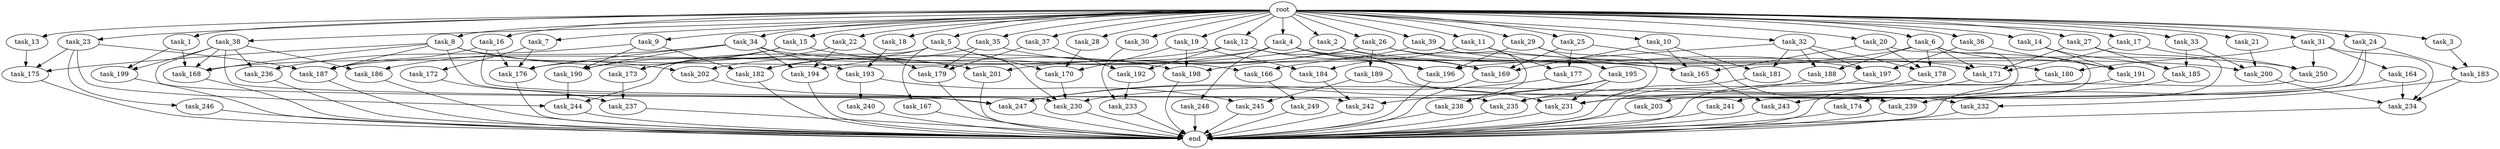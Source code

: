 digraph G {
  root [size="0.000000"];
  task_1 [size="102.400000"];
  task_2 [size="102.400000"];
  task_3 [size="102.400000"];
  task_4 [size="102.400000"];
  task_5 [size="102.400000"];
  task_6 [size="102.400000"];
  task_7 [size="102.400000"];
  task_8 [size="102.400000"];
  task_9 [size="102.400000"];
  task_10 [size="102.400000"];
  task_11 [size="102.400000"];
  task_12 [size="102.400000"];
  task_13 [size="102.400000"];
  task_14 [size="102.400000"];
  task_15 [size="102.400000"];
  task_16 [size="102.400000"];
  task_17 [size="102.400000"];
  task_18 [size="102.400000"];
  task_19 [size="102.400000"];
  task_20 [size="102.400000"];
  task_21 [size="102.400000"];
  task_22 [size="102.400000"];
  task_23 [size="102.400000"];
  task_24 [size="102.400000"];
  task_25 [size="102.400000"];
  task_26 [size="102.400000"];
  task_27 [size="102.400000"];
  task_28 [size="102.400000"];
  task_29 [size="102.400000"];
  task_30 [size="102.400000"];
  task_31 [size="102.400000"];
  task_32 [size="102.400000"];
  task_33 [size="102.400000"];
  task_34 [size="102.400000"];
  task_35 [size="102.400000"];
  task_36 [size="102.400000"];
  task_37 [size="102.400000"];
  task_38 [size="102.400000"];
  task_39 [size="102.400000"];
  task_164 [size="30923764531.200001"];
  task_165 [size="92771293593.600006"];
  task_166 [size="73014444032.000000"];
  task_167 [size="13743895347.200001"];
  task_168 [size="225056286310.400024"];
  task_169 [size="79886391705.600006"];
  task_170 [size="72155450572.800003"];
  task_171 [size="141733920768.000000"];
  task_172 [size="3435973836.800000"];
  task_173 [size="116823110451.200012"];
  task_174 [size="3435973836.800000"];
  task_175 [size="197568495616.000000"];
  task_176 [size="52398601011.200005"];
  task_177 [size="73014444032.000000"];
  task_178 [size="176952652595.200012"];
  task_179 [size="48103633715.200005"];
  task_180 [size="85899345920.000000"];
  task_181 [size="93630287052.800003"];
  task_182 [size="30923764531.200001"];
  task_183 [size="15461882265.600000"];
  task_184 [size="73014444032.000000"];
  task_185 [size="110810156236.800003"];
  task_186 [size="63565515980.800003"];
  task_187 [size="180388626432.000000"];
  task_188 [size="155477816115.200012"];
  task_189 [size="42090679500.800003"];
  task_190 [size="121118077747.200012"];
  task_191 [size="169221711462.400024"];
  task_192 [size="68719476736.000000"];
  task_193 [size="42949672960.000000"];
  task_194 [size="94489280512.000000"];
  task_195 [size="69578470195.199997"];
  task_196 [size="224197292851.200012"];
  task_197 [size="185542587187.200012"];
  task_198 [size="175234665676.800018"];
  task_199 [size="127990025420.800003"];
  task_200 [size="149464861900.800018"];
  task_201 [size="84181359001.600006"];
  task_202 [size="55834574848.000000"];
  task_203 [size="69578470195.199997"];
  task_230 [size="111669149696.000000"];
  task_231 [size="152041842278.399994"];
  task_232 [size="124554051584.000000"];
  task_233 [size="52398601011.200005"];
  task_234 [size="146028888064.000000"];
  task_235 [size="91053306675.200012"];
  task_236 [size="55834574848.000000"];
  task_237 [size="44667659878.400002"];
  task_238 [size="171798691840.000000"];
  task_239 [size="45526653337.600006"];
  task_240 [size="7730941132.800000"];
  task_241 [size="21474836480.000000"];
  task_242 [size="182965606809.600006"];
  task_243 [size="15461882265.600000"];
  task_244 [size="125413045043.200012"];
  task_245 [size="62706522521.600006"];
  task_246 [size="69578470195.199997"];
  task_247 [size="255980050841.600006"];
  task_248 [size="13743895347.200001"];
  task_249 [size="30923764531.200001"];
  task_250 [size="155477816115.200012"];
  end [size="0.000000"];

  root -> task_1 [size="1.000000"];
  root -> task_2 [size="1.000000"];
  root -> task_3 [size="1.000000"];
  root -> task_4 [size="1.000000"];
  root -> task_5 [size="1.000000"];
  root -> task_6 [size="1.000000"];
  root -> task_7 [size="1.000000"];
  root -> task_8 [size="1.000000"];
  root -> task_9 [size="1.000000"];
  root -> task_10 [size="1.000000"];
  root -> task_11 [size="1.000000"];
  root -> task_12 [size="1.000000"];
  root -> task_13 [size="1.000000"];
  root -> task_14 [size="1.000000"];
  root -> task_15 [size="1.000000"];
  root -> task_16 [size="1.000000"];
  root -> task_17 [size="1.000000"];
  root -> task_18 [size="1.000000"];
  root -> task_19 [size="1.000000"];
  root -> task_20 [size="1.000000"];
  root -> task_21 [size="1.000000"];
  root -> task_22 [size="1.000000"];
  root -> task_23 [size="1.000000"];
  root -> task_24 [size="1.000000"];
  root -> task_25 [size="1.000000"];
  root -> task_26 [size="1.000000"];
  root -> task_27 [size="1.000000"];
  root -> task_28 [size="1.000000"];
  root -> task_29 [size="1.000000"];
  root -> task_30 [size="1.000000"];
  root -> task_31 [size="1.000000"];
  root -> task_32 [size="1.000000"];
  root -> task_33 [size="1.000000"];
  root -> task_34 [size="1.000000"];
  root -> task_35 [size="1.000000"];
  root -> task_36 [size="1.000000"];
  root -> task_37 [size="1.000000"];
  root -> task_38 [size="1.000000"];
  root -> task_39 [size="1.000000"];
  task_1 -> task_168 [size="838860800.000000"];
  task_1 -> task_199 [size="838860800.000000"];
  task_2 -> task_169 [size="536870912.000000"];
  task_2 -> task_180 [size="536870912.000000"];
  task_2 -> task_187 [size="536870912.000000"];
  task_3 -> task_183 [size="75497472.000000"];
  task_4 -> task_169 [size="134217728.000000"];
  task_4 -> task_171 [size="134217728.000000"];
  task_4 -> task_176 [size="134217728.000000"];
  task_4 -> task_182 [size="134217728.000000"];
  task_4 -> task_196 [size="134217728.000000"];
  task_4 -> task_248 [size="134217728.000000"];
  task_5 -> task_167 [size="134217728.000000"];
  task_5 -> task_170 [size="134217728.000000"];
  task_5 -> task_202 [size="134217728.000000"];
  task_5 -> task_230 [size="134217728.000000"];
  task_5 -> task_244 [size="134217728.000000"];
  task_6 -> task_166 [size="679477248.000000"];
  task_6 -> task_171 [size="679477248.000000"];
  task_6 -> task_178 [size="679477248.000000"];
  task_6 -> task_188 [size="679477248.000000"];
  task_6 -> task_191 [size="679477248.000000"];
  task_6 -> task_203 [size="679477248.000000"];
  task_7 -> task_172 [size="33554432.000000"];
  task_7 -> task_176 [size="33554432.000000"];
  task_8 -> task_168 [size="411041792.000000"];
  task_8 -> task_175 [size="411041792.000000"];
  task_8 -> task_187 [size="411041792.000000"];
  task_8 -> task_201 [size="411041792.000000"];
  task_8 -> task_202 [size="411041792.000000"];
  task_8 -> task_242 [size="411041792.000000"];
  task_9 -> task_182 [size="134217728.000000"];
  task_9 -> task_190 [size="134217728.000000"];
  task_9 -> task_236 [size="134217728.000000"];
  task_10 -> task_165 [size="75497472.000000"];
  task_10 -> task_169 [size="75497472.000000"];
  task_10 -> task_181 [size="75497472.000000"];
  task_11 -> task_177 [size="679477248.000000"];
  task_11 -> task_184 [size="679477248.000000"];
  task_11 -> task_250 [size="679477248.000000"];
  task_12 -> task_168 [size="536870912.000000"];
  task_12 -> task_192 [size="536870912.000000"];
  task_12 -> task_196 [size="536870912.000000"];
  task_12 -> task_232 [size="536870912.000000"];
  task_13 -> task_175 [size="838860800.000000"];
  task_14 -> task_185 [size="838860800.000000"];
  task_14 -> task_191 [size="838860800.000000"];
  task_15 -> task_173 [size="838860800.000000"];
  task_15 -> task_190 [size="838860800.000000"];
  task_15 -> task_198 [size="838860800.000000"];
  task_16 -> task_176 [size="134217728.000000"];
  task_16 -> task_187 [size="134217728.000000"];
  task_16 -> task_235 [size="134217728.000000"];
  task_17 -> task_171 [size="536870912.000000"];
  task_17 -> task_250 [size="536870912.000000"];
  task_18 -> task_193 [size="209715200.000000"];
  task_19 -> task_170 [size="33554432.000000"];
  task_19 -> task_184 [size="33554432.000000"];
  task_19 -> task_198 [size="33554432.000000"];
  task_20 -> task_165 [size="209715200.000000"];
  task_20 -> task_178 [size="209715200.000000"];
  task_20 -> task_241 [size="209715200.000000"];
  task_21 -> task_200 [size="838860800.000000"];
  task_22 -> task_173 [size="301989888.000000"];
  task_22 -> task_179 [size="301989888.000000"];
  task_22 -> task_194 [size="301989888.000000"];
  task_23 -> task_175 [size="679477248.000000"];
  task_23 -> task_187 [size="679477248.000000"];
  task_23 -> task_244 [size="679477248.000000"];
  task_23 -> task_246 [size="679477248.000000"];
  task_24 -> task_183 [size="75497472.000000"];
  task_24 -> task_231 [size="75497472.000000"];
  task_24 -> task_243 [size="75497472.000000"];
  task_25 -> task_169 [size="33554432.000000"];
  task_25 -> task_177 [size="33554432.000000"];
  task_25 -> task_239 [size="33554432.000000"];
  task_26 -> task_165 [size="411041792.000000"];
  task_26 -> task_189 [size="411041792.000000"];
  task_26 -> task_194 [size="411041792.000000"];
  task_26 -> task_200 [size="411041792.000000"];
  task_26 -> task_201 [size="411041792.000000"];
  task_27 -> task_171 [size="33554432.000000"];
  task_27 -> task_174 [size="33554432.000000"];
  task_27 -> task_185 [size="33554432.000000"];
  task_28 -> task_170 [size="536870912.000000"];
  task_29 -> task_195 [size="679477248.000000"];
  task_29 -> task_196 [size="679477248.000000"];
  task_29 -> task_235 [size="679477248.000000"];
  task_30 -> task_233 [size="301989888.000000"];
  task_31 -> task_164 [size="301989888.000000"];
  task_31 -> task_180 [size="301989888.000000"];
  task_31 -> task_234 [size="301989888.000000"];
  task_31 -> task_250 [size="301989888.000000"];
  task_32 -> task_178 [size="838860800.000000"];
  task_32 -> task_181 [size="838860800.000000"];
  task_32 -> task_188 [size="838860800.000000"];
  task_32 -> task_196 [size="838860800.000000"];
  task_32 -> task_197 [size="838860800.000000"];
  task_33 -> task_185 [size="209715200.000000"];
  task_33 -> task_200 [size="209715200.000000"];
  task_34 -> task_165 [size="209715200.000000"];
  task_34 -> task_176 [size="209715200.000000"];
  task_34 -> task_186 [size="209715200.000000"];
  task_34 -> task_190 [size="209715200.000000"];
  task_34 -> task_193 [size="209715200.000000"];
  task_34 -> task_194 [size="209715200.000000"];
  task_35 -> task_166 [size="33554432.000000"];
  task_35 -> task_179 [size="33554432.000000"];
  task_35 -> task_182 [size="33554432.000000"];
  task_36 -> task_191 [size="134217728.000000"];
  task_36 -> task_197 [size="134217728.000000"];
  task_37 -> task_179 [size="134217728.000000"];
  task_37 -> task_192 [size="134217728.000000"];
  task_38 -> task_168 [size="411041792.000000"];
  task_38 -> task_186 [size="411041792.000000"];
  task_38 -> task_199 [size="411041792.000000"];
  task_38 -> task_230 [size="411041792.000000"];
  task_38 -> task_236 [size="411041792.000000"];
  task_38 -> task_247 [size="411041792.000000"];
  task_39 -> task_197 [size="838860800.000000"];
  task_39 -> task_198 [size="838860800.000000"];
  task_39 -> task_238 [size="838860800.000000"];
  task_164 -> task_234 [size="411041792.000000"];
  task_164 -> task_239 [size="411041792.000000"];
  task_165 -> task_243 [size="75497472.000000"];
  task_166 -> task_249 [size="301989888.000000"];
  task_167 -> end [size="1.000000"];
  task_168 -> end [size="1.000000"];
  task_169 -> end [size="1.000000"];
  task_170 -> task_230 [size="411041792.000000"];
  task_171 -> task_231 [size="33554432.000000"];
  task_172 -> task_237 [size="134217728.000000"];
  task_173 -> task_237 [size="301989888.000000"];
  task_174 -> end [size="1.000000"];
  task_175 -> end [size="1.000000"];
  task_176 -> end [size="1.000000"];
  task_177 -> task_247 [size="411041792.000000"];
  task_178 -> task_235 [size="75497472.000000"];
  task_179 -> end [size="1.000000"];
  task_180 -> end [size="1.000000"];
  task_181 -> end [size="1.000000"];
  task_182 -> end [size="1.000000"];
  task_183 -> task_232 [size="679477248.000000"];
  task_183 -> task_234 [size="679477248.000000"];
  task_184 -> task_242 [size="838860800.000000"];
  task_185 -> task_230 [size="134217728.000000"];
  task_186 -> end [size="1.000000"];
  task_187 -> end [size="1.000000"];
  task_188 -> task_242 [size="536870912.000000"];
  task_189 -> task_231 [size="536870912.000000"];
  task_189 -> task_245 [size="536870912.000000"];
  task_190 -> task_244 [size="411041792.000000"];
  task_191 -> end [size="1.000000"];
  task_192 -> task_233 [size="209715200.000000"];
  task_193 -> task_240 [size="75497472.000000"];
  task_193 -> task_245 [size="75497472.000000"];
  task_194 -> end [size="1.000000"];
  task_195 -> task_231 [size="838860800.000000"];
  task_195 -> task_238 [size="838860800.000000"];
  task_195 -> task_247 [size="838860800.000000"];
  task_196 -> end [size="1.000000"];
  task_197 -> end [size="1.000000"];
  task_198 -> end [size="1.000000"];
  task_199 -> end [size="1.000000"];
  task_200 -> task_234 [size="33554432.000000"];
  task_201 -> end [size="1.000000"];
  task_202 -> task_247 [size="838860800.000000"];
  task_203 -> end [size="1.000000"];
  task_230 -> end [size="1.000000"];
  task_231 -> end [size="1.000000"];
  task_232 -> end [size="1.000000"];
  task_233 -> end [size="1.000000"];
  task_234 -> end [size="1.000000"];
  task_235 -> end [size="1.000000"];
  task_236 -> end [size="1.000000"];
  task_237 -> end [size="1.000000"];
  task_238 -> end [size="1.000000"];
  task_239 -> end [size="1.000000"];
  task_240 -> end [size="1.000000"];
  task_241 -> end [size="1.000000"];
  task_242 -> end [size="1.000000"];
  task_243 -> end [size="1.000000"];
  task_244 -> end [size="1.000000"];
  task_245 -> end [size="1.000000"];
  task_246 -> end [size="1.000000"];
  task_247 -> end [size="1.000000"];
  task_248 -> end [size="1.000000"];
  task_249 -> end [size="1.000000"];
  task_250 -> end [size="1.000000"];
}
